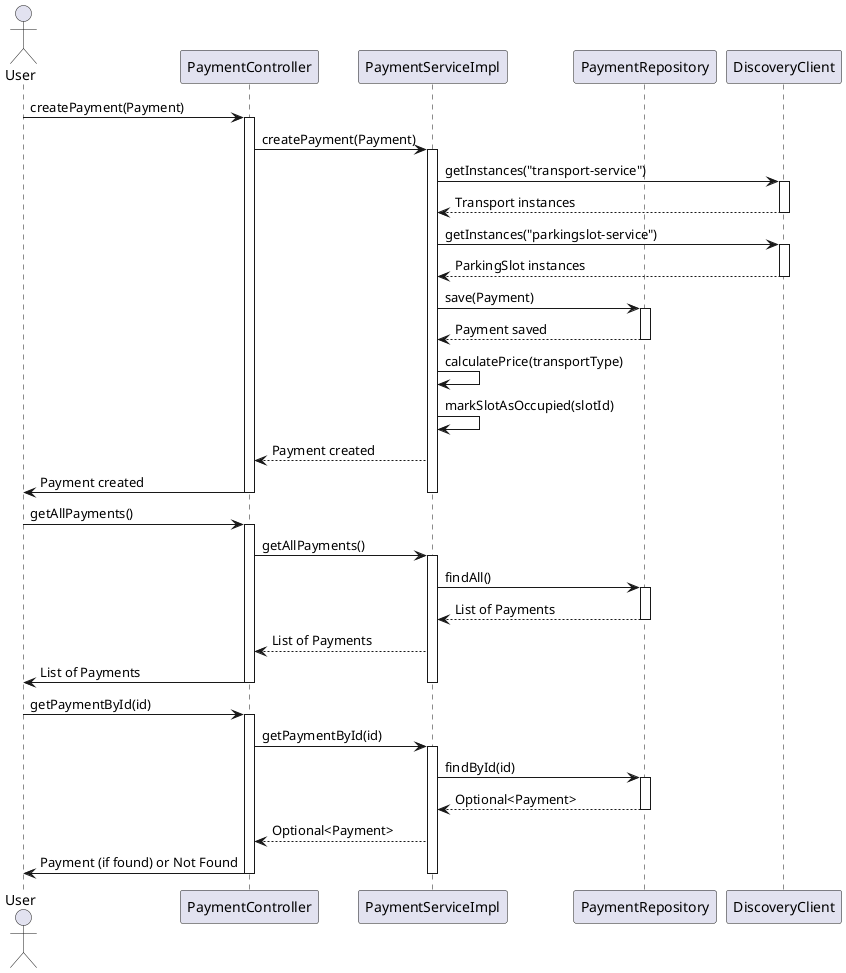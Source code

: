 @startuml

actor User
participant PaymentController
participant PaymentServiceImpl
participant PaymentRepository
participant DiscoveryClient

User -> PaymentController: createPayment(Payment)
activate PaymentController
PaymentController -> PaymentServiceImpl: createPayment(Payment)
activate PaymentServiceImpl

PaymentServiceImpl -> DiscoveryClient: getInstances("transport-service")
activate DiscoveryClient
DiscoveryClient --> PaymentServiceImpl: Transport instances
deactivate DiscoveryClient

PaymentServiceImpl -> DiscoveryClient: getInstances("parkingslot-service")
activate DiscoveryClient
DiscoveryClient --> PaymentServiceImpl: ParkingSlot instances
deactivate DiscoveryClient

PaymentServiceImpl -> PaymentRepository: save(Payment)
activate PaymentRepository
PaymentRepository --> PaymentServiceImpl: Payment saved
deactivate PaymentRepository

PaymentServiceImpl -> PaymentServiceImpl: calculatePrice(transportType)
PaymentServiceImpl -> PaymentServiceImpl: markSlotAsOccupied(slotId)

PaymentServiceImpl --> PaymentController: Payment created
PaymentController -> User: Payment created
deactivate PaymentServiceImpl
deactivate PaymentController

User -> PaymentController: getAllPayments()
activate PaymentController
PaymentController -> PaymentServiceImpl: getAllPayments()
activate PaymentServiceImpl
PaymentServiceImpl -> PaymentRepository: findAll()
activate PaymentRepository
PaymentRepository --> PaymentServiceImpl: List of Payments
deactivate PaymentRepository
PaymentServiceImpl --> PaymentController: List of Payments
PaymentController -> User: List of Payments
deactivate PaymentServiceImpl
deactivate PaymentController

User -> PaymentController: getPaymentById(id)
activate PaymentController
PaymentController -> PaymentServiceImpl: getPaymentById(id)
activate PaymentServiceImpl
PaymentServiceImpl -> PaymentRepository: findById(id)
activate PaymentRepository
PaymentRepository --> PaymentServiceImpl: Optional<Payment>
deactivate PaymentRepository
PaymentServiceImpl --> PaymentController: Optional<Payment>
PaymentController -> User: Payment (if found) or Not Found
deactivate PaymentServiceImpl
deactivate PaymentController

@enduml
